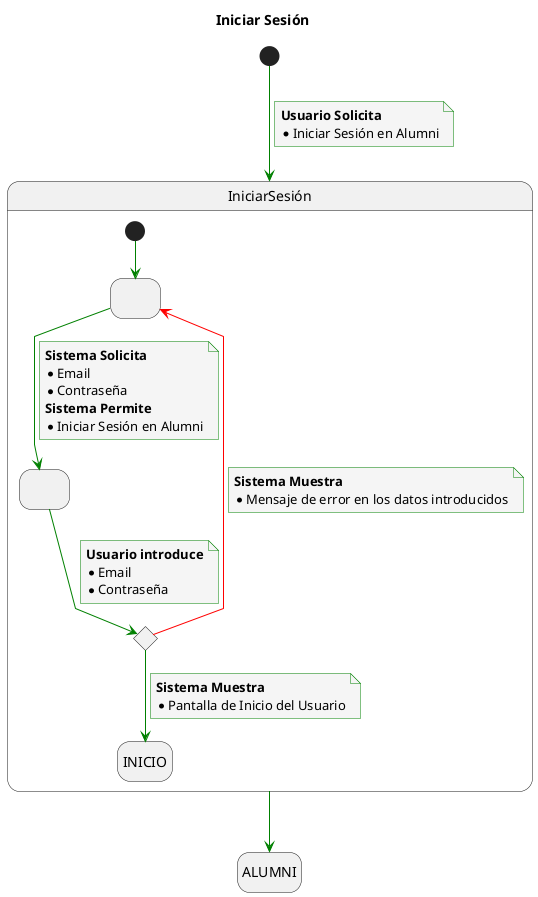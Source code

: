 @startuml

title Iniciar Sesión

skinparam {
    NoteBackgroundColor #whiteSmoke
    ArrowColor #green
    NoteBorderColor #green
    linetype polyline
}

hide empty description

state endState as "ALUMNI"

[*] --> IniciarSesión
note on link
    <b>Usuario Solicita</b>
    * Iniciar Sesión en Alumni
end note

IniciarSesión --> endState

state IniciarSesión {
state 2 as " "
state 3 as " "
state 4 <<choice>>

[*] -down-> 2

2 -down-> 3
note on link
<b>Sistema Solicita</b>
* Email
* Contraseña
<b>Sistema Permite</b>
* Iniciar Sesión en Alumni
end note

3 -down-> 4
note on link
<b>Usuario introduce</b>
* Email
* Contraseña
end note

4 -down-> INICIO
note on link
<b>Sistema Muestra</b>
* Pantalla de Inicio del Usuario
end note

4 -[#red]-> 2
note on link
<b>Sistema Muestra</b>
* Mensaje de error en los datos introducidos
end note

}

@enduml